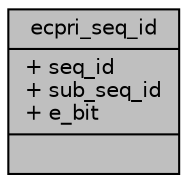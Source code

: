 digraph "ecpri_seq_id"
{
 // LATEX_PDF_SIZE
  edge [fontname="Helvetica",fontsize="10",labelfontname="Helvetica",labelfontsize="10"];
  node [fontname="Helvetica",fontsize="10",shape=record];
  Node1 [label="{ecpri_seq_id\n|+ seq_id\l+ sub_seq_id\l+ e_bit\l|}",height=0.2,width=0.4,color="black", fillcolor="grey75", style="filled", fontcolor="black",tooltip=" "];
}
